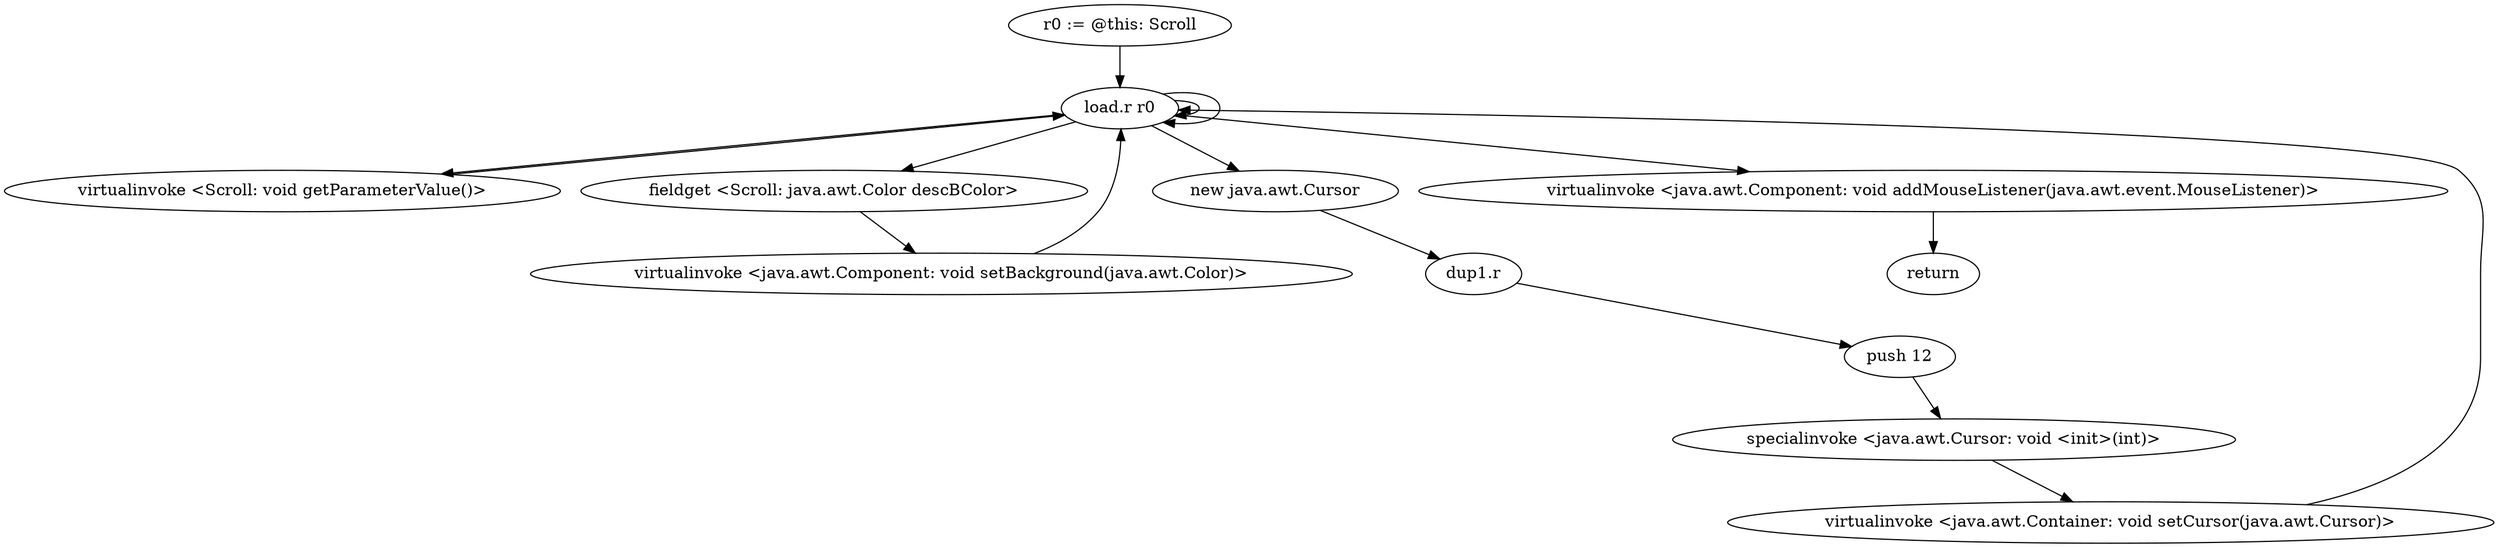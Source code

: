digraph "" {
    "r0 := @this: Scroll"
    "load.r r0"
    "r0 := @this: Scroll"->"load.r r0";
    "virtualinvoke <Scroll: void getParameterValue()>"
    "load.r r0"->"virtualinvoke <Scroll: void getParameterValue()>";
    "virtualinvoke <Scroll: void getParameterValue()>"->"load.r r0";
    "load.r r0"->"load.r r0";
    "fieldget <Scroll: java.awt.Color descBColor>"
    "load.r r0"->"fieldget <Scroll: java.awt.Color descBColor>";
    "virtualinvoke <java.awt.Component: void setBackground(java.awt.Color)>"
    "fieldget <Scroll: java.awt.Color descBColor>"->"virtualinvoke <java.awt.Component: void setBackground(java.awt.Color)>";
    "virtualinvoke <java.awt.Component: void setBackground(java.awt.Color)>"->"load.r r0";
    "new java.awt.Cursor"
    "load.r r0"->"new java.awt.Cursor";
    "dup1.r"
    "new java.awt.Cursor"->"dup1.r";
    "push 12"
    "dup1.r"->"push 12";
    "specialinvoke <java.awt.Cursor: void <init>(int)>"
    "push 12"->"specialinvoke <java.awt.Cursor: void <init>(int)>";
    "virtualinvoke <java.awt.Container: void setCursor(java.awt.Cursor)>"
    "specialinvoke <java.awt.Cursor: void <init>(int)>"->"virtualinvoke <java.awt.Container: void setCursor(java.awt.Cursor)>";
    "virtualinvoke <java.awt.Container: void setCursor(java.awt.Cursor)>"->"load.r r0";
    "load.r r0"->"load.r r0";
    "virtualinvoke <java.awt.Component: void addMouseListener(java.awt.event.MouseListener)>"
    "load.r r0"->"virtualinvoke <java.awt.Component: void addMouseListener(java.awt.event.MouseListener)>";
    "return"
    "virtualinvoke <java.awt.Component: void addMouseListener(java.awt.event.MouseListener)>"->"return";
}
